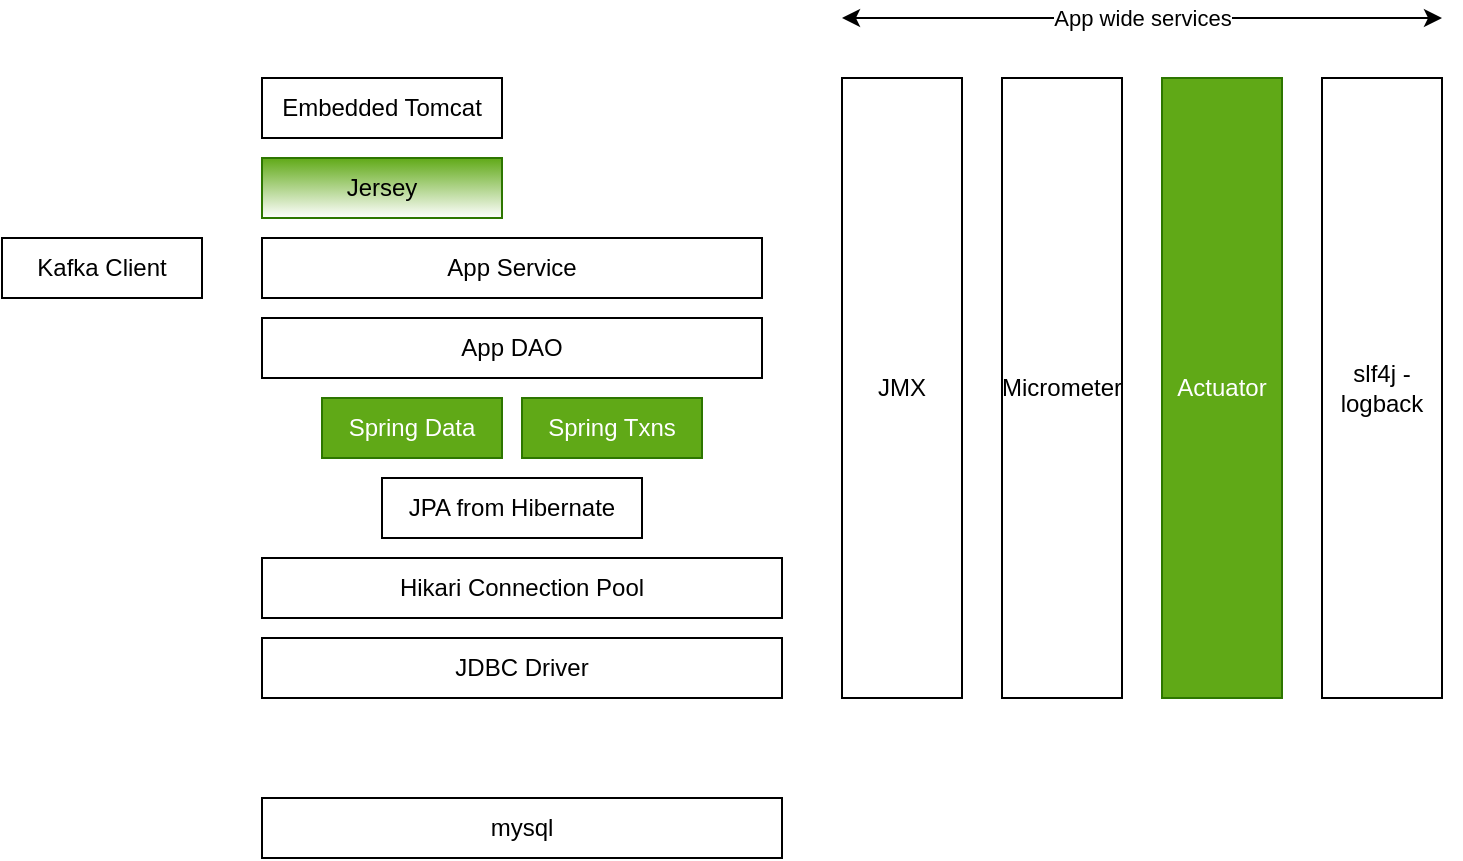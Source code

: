 <mxfile version="16.5.1" type="device" pages="3"><diagram id="YXXMXPIdlmwRZV8ZHq8T" name="AppStack"><mxGraphModel dx="1106" dy="852" grid="1" gridSize="10" guides="1" tooltips="1" connect="1" arrows="1" fold="1" page="1" pageScale="1" pageWidth="900" pageHeight="500" math="0" shadow="0"><root><mxCell id="0"/><mxCell id="1" parent="0"/><mxCell id="x4DZz5EaIrlKgXfThJ0y-1" value="Jersey" style="rounded=0;whiteSpace=wrap;html=1;fillColor=#60a917;strokeColor=#2D7600;gradientColor=#ffffff;" parent="1" vertex="1"><mxGeometry x="180" y="100" width="120" height="30" as="geometry"/></mxCell><mxCell id="x4DZz5EaIrlKgXfThJ0y-3" value="Spring Data" style="rounded=0;whiteSpace=wrap;html=1;fillColor=#60a917;strokeColor=#2D7600;fontColor=#ffffff;" parent="1" vertex="1"><mxGeometry x="210" y="220" width="90" height="30" as="geometry"/></mxCell><mxCell id="x4DZz5EaIrlKgXfThJ0y-4" value="JPA from Hibernate" style="rounded=0;whiteSpace=wrap;html=1;" parent="1" vertex="1"><mxGeometry x="240" y="260" width="130" height="30" as="geometry"/></mxCell><mxCell id="x4DZz5EaIrlKgXfThJ0y-5" value="Actuator" style="rounded=0;whiteSpace=wrap;html=1;fillColor=#60a917;strokeColor=#2D7600;fontColor=#ffffff;" parent="1" vertex="1"><mxGeometry x="630" y="60" width="60" height="310" as="geometry"/></mxCell><mxCell id="x4DZz5EaIrlKgXfThJ0y-6" value="Embedded Tomcat" style="rounded=0;whiteSpace=wrap;html=1;" parent="1" vertex="1"><mxGeometry x="180" y="60" width="120" height="30" as="geometry"/></mxCell><mxCell id="x4DZz5EaIrlKgXfThJ0y-7" value="mysql" style="rounded=0;whiteSpace=wrap;html=1;" parent="1" vertex="1"><mxGeometry x="180" y="420" width="260" height="30" as="geometry"/></mxCell><mxCell id="x4DZz5EaIrlKgXfThJ0y-8" value="Hikari Connection Pool" style="rounded=0;whiteSpace=wrap;html=1;" parent="1" vertex="1"><mxGeometry x="180" y="300" width="260" height="30" as="geometry"/></mxCell><mxCell id="x4DZz5EaIrlKgXfThJ0y-9" value="App DAO" style="rounded=0;whiteSpace=wrap;html=1;" parent="1" vertex="1"><mxGeometry x="180" y="180" width="250" height="30" as="geometry"/></mxCell><mxCell id="x4DZz5EaIrlKgXfThJ0y-11" value="Micrometer" style="rounded=0;whiteSpace=wrap;html=1;" parent="1" vertex="1"><mxGeometry x="550" y="60" width="60" height="310" as="geometry"/></mxCell><mxCell id="x4DZz5EaIrlKgXfThJ0y-12" value="JDBC Driver" style="rounded=0;whiteSpace=wrap;html=1;" parent="1" vertex="1"><mxGeometry x="180" y="340" width="260" height="30" as="geometry"/></mxCell><mxCell id="x4DZz5EaIrlKgXfThJ0y-13" value="JMX" style="rounded=0;whiteSpace=wrap;html=1;" parent="1" vertex="1"><mxGeometry x="470" y="60" width="60" height="310" as="geometry"/></mxCell><mxCell id="x4DZz5EaIrlKgXfThJ0y-14" value="Spring Txns" style="rounded=0;whiteSpace=wrap;html=1;fillColor=#60a917;strokeColor=#2D7600;fontColor=#ffffff;" parent="1" vertex="1"><mxGeometry x="310" y="220" width="90" height="30" as="geometry"/></mxCell><mxCell id="x4DZz5EaIrlKgXfThJ0y-15" value="App wide services" style="endArrow=classic;startArrow=classic;html=1;fontColor=#000000;" parent="1" edge="1"><mxGeometry width="50" height="50" relative="1" as="geometry"><mxPoint x="470" y="30" as="sourcePoint"/><mxPoint x="770" y="30" as="targetPoint"/></mxGeometry></mxCell><mxCell id="x4DZz5EaIrlKgXfThJ0y-16" value="App Service" style="rounded=0;whiteSpace=wrap;html=1;" parent="1" vertex="1"><mxGeometry x="180" y="140" width="250" height="30" as="geometry"/></mxCell><mxCell id="VMmtBc4RlRRrPs5u4Tuu-2" value="slf4j - logback" style="rounded=0;whiteSpace=wrap;html=1;" parent="1" vertex="1"><mxGeometry x="710" y="60" width="60" height="310" as="geometry"/></mxCell><mxCell id="y9It7V3kf5eKr6ekpEEy-1" value="Kafka Client" style="rounded=0;whiteSpace=wrap;html=1;" parent="1" vertex="1"><mxGeometry x="50" y="140" width="100" height="30" as="geometry"/></mxCell></root></mxGraphModel></diagram><diagram id="7Dqy2ojKbzFGRR0QGbTH" name="Tests"><mxGraphModel dx="1106" dy="852" grid="1" gridSize="10" guides="1" tooltips="1" connect="1" arrows="1" fold="1" page="1" pageScale="1" pageWidth="900" pageHeight="500" math="0" shadow="0"><root><mxCell id="3GbKKXL3-dzD5DD48WZ9-0"/><mxCell id="3GbKKXL3-dzD5DD48WZ9-1" parent="3GbKKXL3-dzD5DD48WZ9-0"/><mxCell id="3GbKKXL3-dzD5DD48WZ9-7" value="" style="group" parent="3GbKKXL3-dzD5DD48WZ9-1" vertex="1" connectable="0"><mxGeometry x="305" y="140" width="290" height="200" as="geometry"/></mxCell><mxCell id="3GbKKXL3-dzD5DD48WZ9-2" value="" style="triangle;whiteSpace=wrap;html=1;gradientColor=#ffffff;fontColor=#000000;rotation=-90;" parent="3GbKKXL3-dzD5DD48WZ9-7" vertex="1"><mxGeometry x="45" y="-45" width="200" height="290" as="geometry"/></mxCell><mxCell id="3GbKKXL3-dzD5DD48WZ9-3" value="Unit Tests" style="text;html=1;strokeColor=none;fillColor=none;align=center;verticalAlign=middle;whiteSpace=wrap;rounded=0;fontColor=#000000;" parent="3GbKKXL3-dzD5DD48WZ9-7" vertex="1"><mxGeometry x="85" y="175" width="120" height="20" as="geometry"/></mxCell><mxCell id="3GbKKXL3-dzD5DD48WZ9-4" value="Integration Tests" style="text;html=1;strokeColor=none;fillColor=none;align=center;verticalAlign=middle;whiteSpace=wrap;rounded=0;fontColor=#000000;" parent="3GbKKXL3-dzD5DD48WZ9-7" vertex="1"><mxGeometry x="85" y="115" width="120" height="20" as="geometry"/></mxCell><mxCell id="3GbKKXL3-dzD5DD48WZ9-5" value="E2E Tests" style="text;html=1;strokeColor=none;fillColor=none;align=center;verticalAlign=middle;whiteSpace=wrap;rounded=0;fontColor=#000000;" parent="3GbKKXL3-dzD5DD48WZ9-7" vertex="1"><mxGeometry x="85" y="55" width="120" height="20" as="geometry"/></mxCell></root></mxGraphModel></diagram><diagram id="Xi6QmGAMTuVNlxUc9gt-" name="Tests"><mxGraphModel dx="1106" dy="852" grid="1" gridSize="10" guides="1" tooltips="1" connect="1" arrows="1" fold="1" page="1" pageScale="1" pageWidth="900" pageHeight="500" math="0" shadow="0"><root><mxCell id="Dea_QvRkr0hYXT3erzmS-0"/><mxCell id="Dea_QvRkr0hYXT3erzmS-1" parent="Dea_QvRkr0hYXT3erzmS-0"/><mxCell id="Dea_QvRkr0hYXT3erzmS-2" value="JUnit4" style="rounded=0;whiteSpace=wrap;html=1;gradientColor=#ffffff;fontColor=#000000;" parent="Dea_QvRkr0hYXT3erzmS-1" vertex="1"><mxGeometry x="300" y="210" width="120" height="30" as="geometry"/></mxCell><mxCell id="Dea_QvRkr0hYXT3erzmS-3" value="JUnit5" style="rounded=0;whiteSpace=wrap;html=1;gradientColor=#ffffff;fontColor=#000000;fontStyle=1" parent="Dea_QvRkr0hYXT3erzmS-1" vertex="1"><mxGeometry x="460" y="210" width="120" height="30" as="geometry"/></mxCell><mxCell id="Dea_QvRkr0hYXT3erzmS-4" value="TestNG" style="rounded=0;whiteSpace=wrap;html=1;gradientColor=#ffffff;fontColor=#000000;" parent="Dea_QvRkr0hYXT3erzmS-1" vertex="1"><mxGeometry x="610" y="210" width="120" height="30" as="geometry"/></mxCell><mxCell id="Dea_QvRkr0hYXT3erzmS-5" value="Spring Boot Test" style="rounded=0;whiteSpace=wrap;html=1;fontColor=#ffffff;fillColor=#60a917;strokeColor=#2D7600;" parent="Dea_QvRkr0hYXT3erzmS-1" vertex="1"><mxGeometry x="460" y="160" width="120" height="30" as="geometry"/></mxCell><mxCell id="Dea_QvRkr0hYXT3erzmS-6" value="Spring Mocking" style="rounded=0;whiteSpace=wrap;html=1;fontColor=#ffffff;fillColor=#60a917;strokeColor=#2D7600;" parent="Dea_QvRkr0hYXT3erzmS-1" vertex="1"><mxGeometry x="300" y="260" width="120" height="30" as="geometry"/></mxCell><mxCell id="Dea_QvRkr0hYXT3erzmS-7" value="JUnit Mocking" style="rounded=0;whiteSpace=wrap;html=1;" parent="Dea_QvRkr0hYXT3erzmS-1" vertex="1"><mxGeometry x="150" y="260" width="120" height="30" as="geometry"/></mxCell><mxCell id="Dea_QvRkr0hYXT3erzmS-8" value="Test Containers" style="rounded=0;whiteSpace=wrap;html=1;gradientColor=#ffffff;fontColor=#000000;" parent="Dea_QvRkr0hYXT3erzmS-1" vertex="1"><mxGeometry x="760" y="260" width="120" height="30" as="geometry"/></mxCell><mxCell id="Dea_QvRkr0hYXT3erzmS-9" value="Embedded DB (h2)" style="rounded=0;whiteSpace=wrap;html=1;gradientColor=#ffffff;fontColor=#000000;" parent="Dea_QvRkr0hYXT3erzmS-1" vertex="1"><mxGeometry x="610" y="260" width="120" height="30" as="geometry"/></mxCell><mxCell id="Dea_QvRkr0hYXT3erzmS-10" value="Mock Services" style="rounded=0;whiteSpace=wrap;html=1;gradientColor=#ffffff;fontColor=#000000;" parent="Dea_QvRkr0hYXT3erzmS-1" vertex="1"><mxGeometry x="460" y="260" width="120" height="30" as="geometry"/></mxCell><mxCell id="LsdXiKfwTg2GANzcA7Rq-0" value="Runner / Environment" style="text;html=1;strokeColor=none;fillColor=none;align=right;verticalAlign=middle;whiteSpace=wrap;rounded=0;fontColor=#000000;" parent="Dea_QvRkr0hYXT3erzmS-1" vertex="1"><mxGeometry y="165" width="130" height="25" as="geometry"/></mxCell><mxCell id="LsdXiKfwTg2GANzcA7Rq-1" value="Test FW" style="text;html=1;strokeColor=none;fillColor=none;align=right;verticalAlign=middle;whiteSpace=wrap;rounded=0;fontColor=#000000;" parent="Dea_QvRkr0hYXT3erzmS-1" vertex="1"><mxGeometry y="212.5" width="130" height="25" as="geometry"/></mxCell><mxCell id="LsdXiKfwTg2GANzcA7Rq-2" value="Mocks" style="text;html=1;strokeColor=none;fillColor=none;align=right;verticalAlign=middle;whiteSpace=wrap;rounded=0;fontColor=#000000;" parent="Dea_QvRkr0hYXT3erzmS-1" vertex="1"><mxGeometry y="260" width="130" height="25" as="geometry"/></mxCell><mxCell id="LsdXiKfwTg2GANzcA7Rq-3" value="" style="endArrow=none;html=1;fontColor=#000000;" parent="Dea_QvRkr0hYXT3erzmS-1" edge="1"><mxGeometry width="50" height="50" relative="1" as="geometry"><mxPoint x="130" y="320" as="sourcePoint"/><mxPoint x="130" y="140" as="targetPoint"/></mxGeometry></mxCell></root></mxGraphModel></diagram></mxfile>